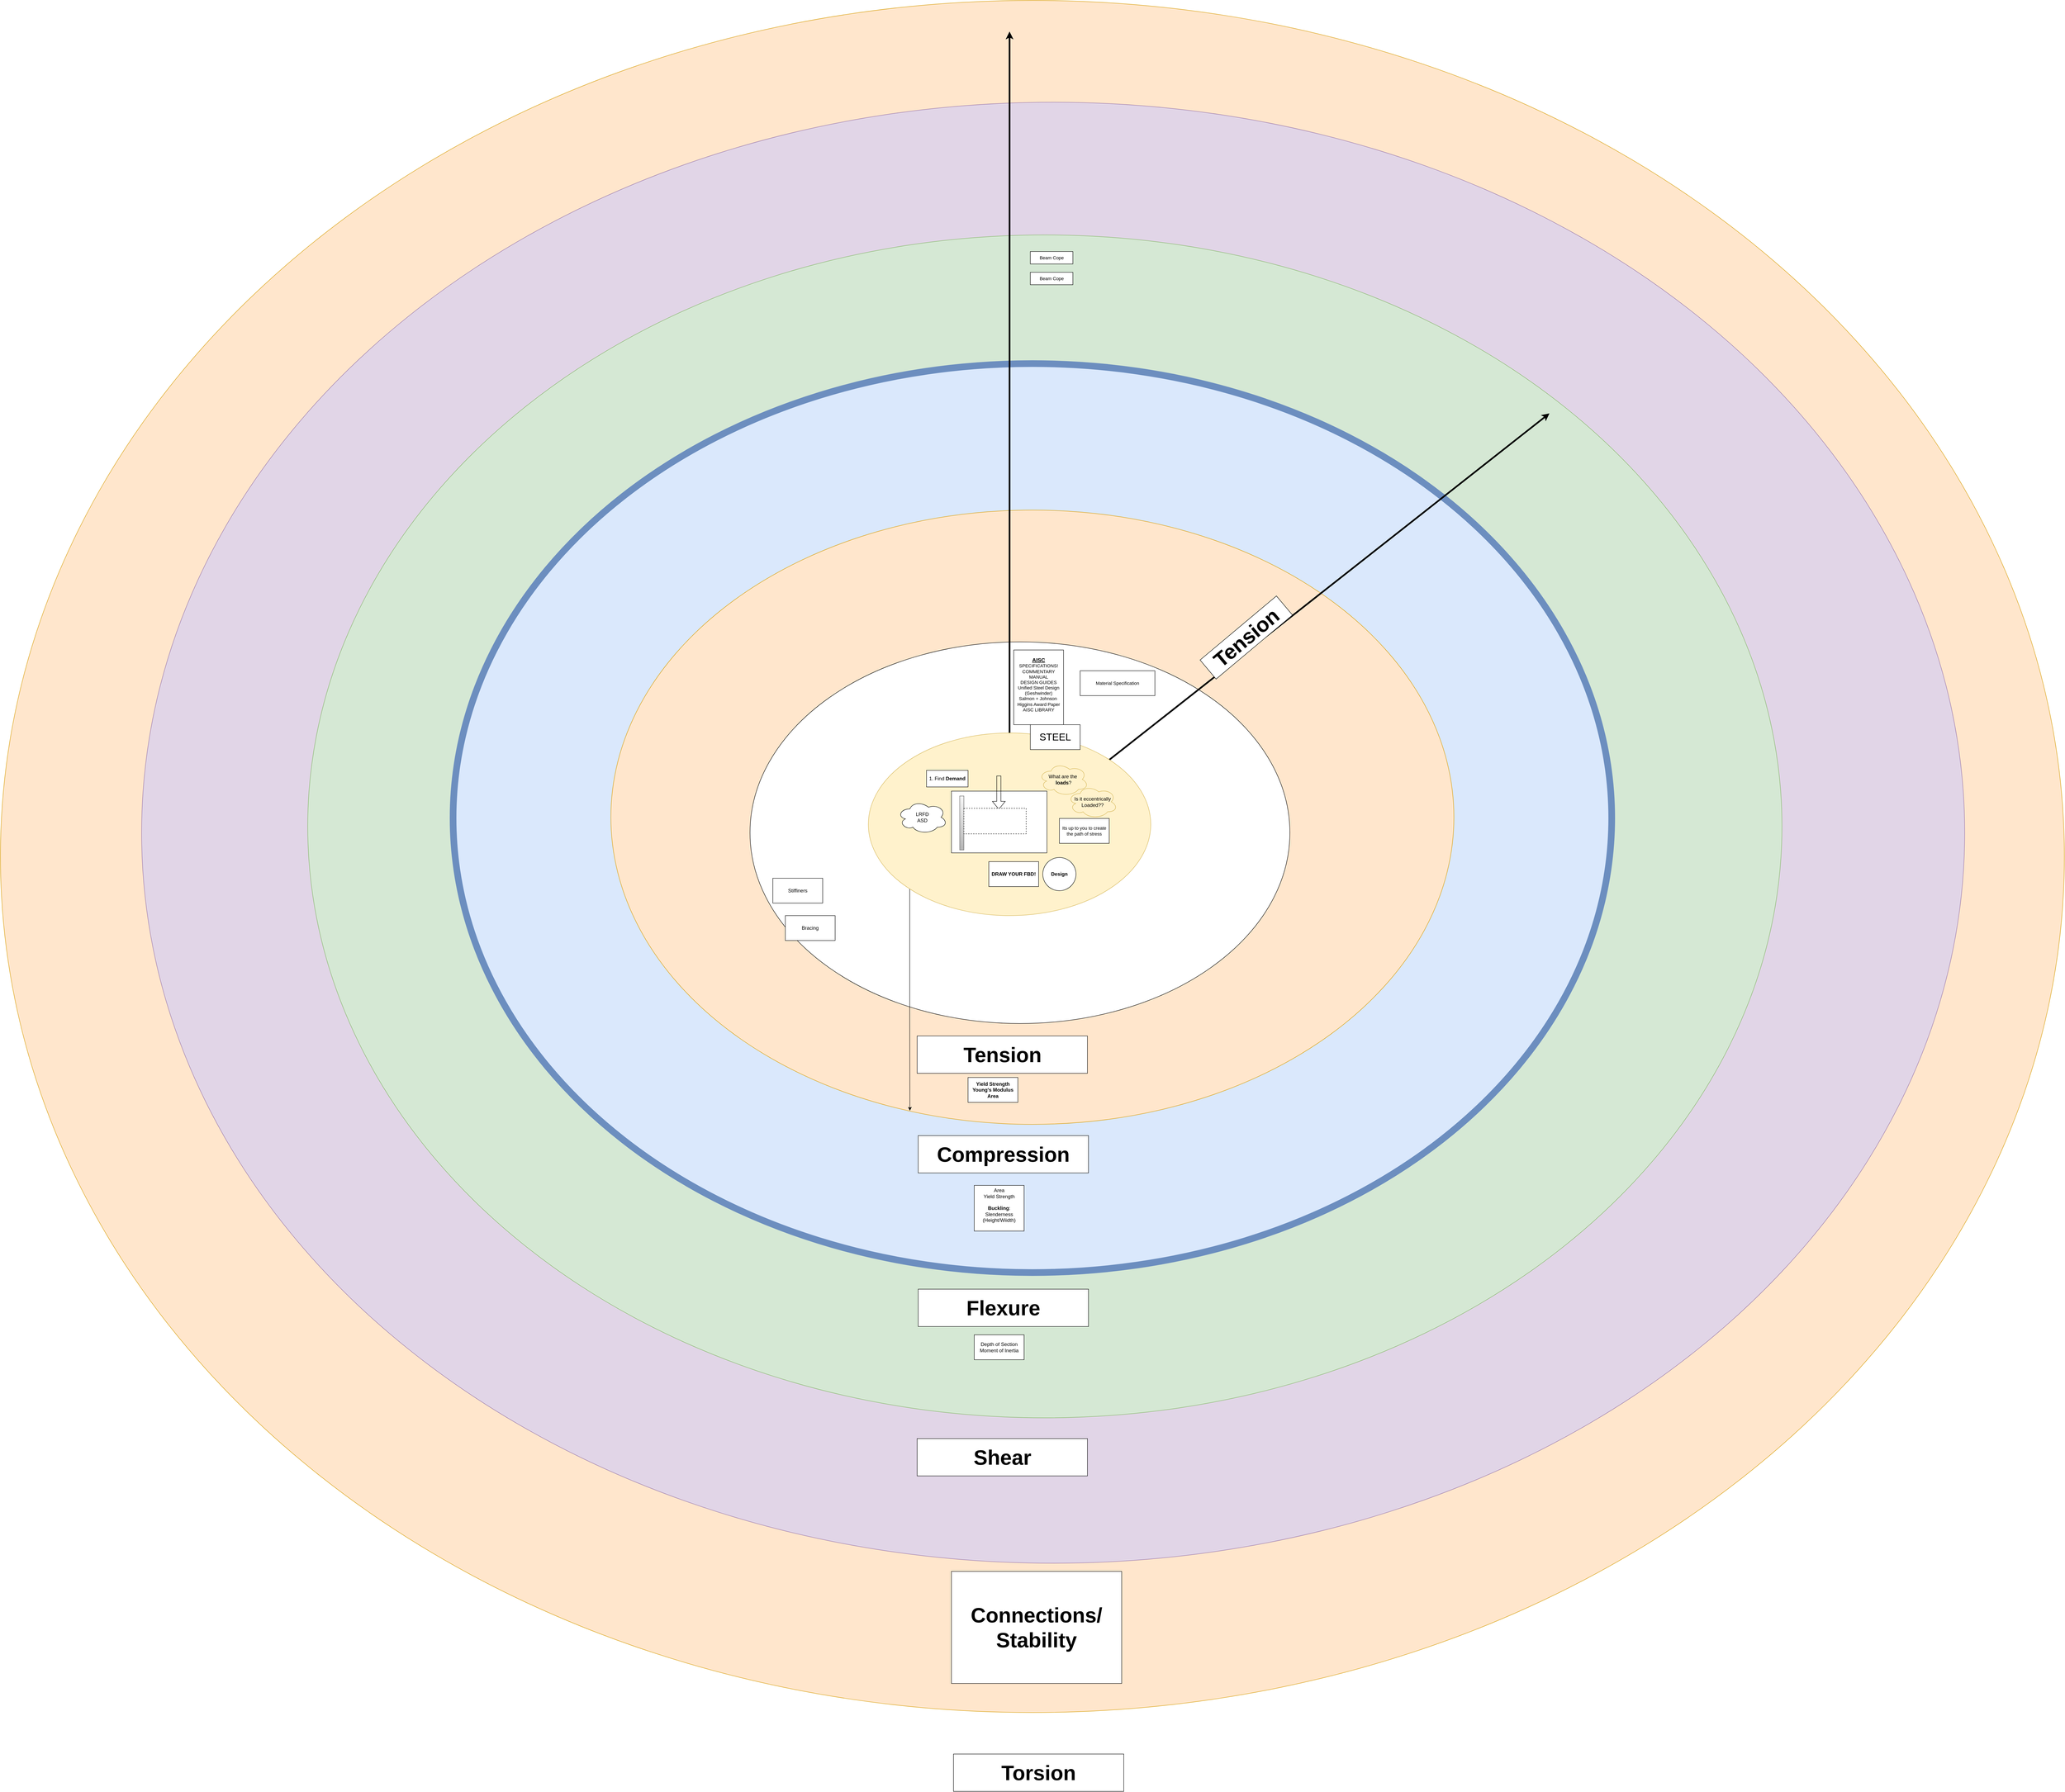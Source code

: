 <mxfile version="26.0.16">
  <diagram name="Page-1" id="vwUtHEv3MW-ciVxSL8i4">
    <mxGraphModel dx="3873" dy="2987" grid="1" gridSize="10" guides="1" tooltips="1" connect="1" arrows="1" fold="1" page="1" pageScale="1" pageWidth="850" pageHeight="1100" math="0" shadow="0">
      <root>
        <mxCell id="0" />
        <mxCell id="1" parent="0" />
        <mxCell id="gctN2HLwPnyMHR_A9f3M-26" value="" style="ellipse;whiteSpace=wrap;html=1;fontFamily=Helvetica;fontSize=11;labelBackgroundColor=default;fillColor=#ffe6cc;strokeColor=#d79b00;" vertex="1" parent="1">
          <mxGeometry x="-2230" y="-1625" width="4970" height="4125" as="geometry" />
        </mxCell>
        <mxCell id="gctN2HLwPnyMHR_A9f3M-20" value="" style="ellipse;whiteSpace=wrap;html=1;fontFamily=Helvetica;fontSize=11;labelBackgroundColor=default;fillColor=#e1d5e7;strokeColor=#9673a6;" vertex="1" parent="1">
          <mxGeometry x="-1890" y="-1379.72" width="4390" height="3520" as="geometry" />
        </mxCell>
        <mxCell id="gctN2HLwPnyMHR_A9f3M-15" value="" style="ellipse;whiteSpace=wrap;html=1;fontFamily=Helvetica;fontSize=11;labelBackgroundColor=default;fillColor=#d5e8d4;strokeColor=#82b366;" vertex="1" parent="1">
          <mxGeometry x="-1490" y="-1060" width="3550" height="2850" as="geometry" />
        </mxCell>
        <mxCell id="gctN2HLwPnyMHR_A9f3M-13" value="" style="ellipse;whiteSpace=wrap;html=1;fontFamily=Helvetica;fontSize=11;labelBackgroundColor=default;fillColor=#dae8fc;strokeColor=#6c8ebf;strokeWidth=16;" vertex="1" parent="1">
          <mxGeometry x="-1140" y="-750" width="2790" height="2190" as="geometry" />
        </mxCell>
        <mxCell id="gctN2HLwPnyMHR_A9f3M-12" value="" style="ellipse;whiteSpace=wrap;html=1;fontFamily=Helvetica;fontSize=11;labelBackgroundColor=default;fillColor=#ffe6cc;strokeColor=#d79b00;" vertex="1" parent="1">
          <mxGeometry x="-760" y="-397.06" width="2030" height="1480" as="geometry" />
        </mxCell>
        <mxCell id="gctN2HLwPnyMHR_A9f3M-2" value="" style="ellipse;whiteSpace=wrap;html=1;" vertex="1" parent="1">
          <mxGeometry x="-425" y="-79.45" width="1300" height="919.45" as="geometry" />
        </mxCell>
        <mxCell id="gctN2HLwPnyMHR_A9f3M-5" style="edgeStyle=orthogonalEdgeStyle;rounded=0;orthogonalLoop=1;jettySize=auto;html=1;exitX=0;exitY=1;exitDx=0;exitDy=0;" edge="1" parent="1" source="gctN2HLwPnyMHR_A9f3M-1">
          <mxGeometry relative="1" as="geometry">
            <mxPoint x="-40" y="1050" as="targetPoint" />
          </mxGeometry>
        </mxCell>
        <mxCell id="gctN2HLwPnyMHR_A9f3M-6" style="rounded=0;orthogonalLoop=1;jettySize=auto;html=1;exitX=1;exitY=0;exitDx=0;exitDy=0;strokeWidth=4;" edge="1" parent="1" source="gctN2HLwPnyMHR_A9f3M-1">
          <mxGeometry relative="1" as="geometry">
            <mxPoint x="1500" y="-630" as="targetPoint" />
          </mxGeometry>
        </mxCell>
        <mxCell id="gctN2HLwPnyMHR_A9f3M-7" style="edgeStyle=none;shape=connector;rounded=0;orthogonalLoop=1;jettySize=auto;html=1;exitX=0.5;exitY=0;exitDx=0;exitDy=0;strokeColor=default;align=center;verticalAlign=middle;fontFamily=Helvetica;fontSize=11;fontColor=default;labelBackgroundColor=default;endArrow=classic;strokeWidth=4;" edge="1" parent="1" source="gctN2HLwPnyMHR_A9f3M-1">
          <mxGeometry relative="1" as="geometry">
            <mxPoint x="200" y="-1550" as="targetPoint" />
          </mxGeometry>
        </mxCell>
        <mxCell id="gctN2HLwPnyMHR_A9f3M-1" value="" style="ellipse;whiteSpace=wrap;html=1;fillColor=#fff2cc;strokeColor=#d6b656;" vertex="1" parent="1">
          <mxGeometry x="-140" y="140" width="680" height="440" as="geometry" />
        </mxCell>
        <mxCell id="touZf_Zq_0qJpdEKHuLS-1" value="Design" style="ellipse;whiteSpace=wrap;html=1;aspect=fixed;fontStyle=1" parent="1" vertex="1">
          <mxGeometry x="280" y="440" width="80" height="80" as="geometry" />
        </mxCell>
        <mxCell id="touZf_Zq_0qJpdEKHuLS-2" value="What are the&amp;nbsp;&lt;div&gt;&lt;b&gt;loads&lt;/b&gt;?&lt;/div&gt;" style="ellipse;shape=cloud;whiteSpace=wrap;html=1;fillColor=#fff2cc;strokeColor=#d6b656;" parent="1" vertex="1">
          <mxGeometry x="270" y="211.82" width="120" height="80" as="geometry" />
        </mxCell>
        <mxCell id="touZf_Zq_0qJpdEKHuLS-3" value="" style="whiteSpace=wrap;html=1;fontFamily=Helvetica;fontSize=11;fontColor=default;labelBackgroundColor=default;" parent="1" vertex="1">
          <mxGeometry x="60" y="280.07" width="230" height="148.75" as="geometry" />
        </mxCell>
        <mxCell id="touZf_Zq_0qJpdEKHuLS-4" value="" style="rounded=0;whiteSpace=wrap;html=1;fontFamily=Helvetica;fontSize=11;labelBackgroundColor=default;fillColor=#f5f5f5;gradientColor=#b3b3b3;strokeColor=#666666;" parent="1" vertex="1">
          <mxGeometry x="80" y="291.82" width="10" height="130" as="geometry" />
        </mxCell>
        <mxCell id="touZf_Zq_0qJpdEKHuLS-5" value="" style="shape=flexArrow;endArrow=classic;html=1;rounded=0;strokeColor=default;align=center;verticalAlign=middle;fontFamily=Helvetica;fontSize=11;fontColor=default;labelBackgroundColor=default;" parent="1" edge="1">
          <mxGeometry width="50" height="50" relative="1" as="geometry">
            <mxPoint x="174.17" y="242.94" as="sourcePoint" />
            <mxPoint x="174.17" y="324.19" as="targetPoint" />
          </mxGeometry>
        </mxCell>
        <mxCell id="touZf_Zq_0qJpdEKHuLS-6" value="" style="rounded=0;whiteSpace=wrap;html=1;fontFamily=Helvetica;fontSize=11;fontColor=default;labelBackgroundColor=default;dashed=1;" parent="1" vertex="1">
          <mxGeometry x="90" y="321.56" width="150" height="61.38" as="geometry" />
        </mxCell>
        <mxCell id="touZf_Zq_0qJpdEKHuLS-7" value="Its up to you to create the path of stress" style="whiteSpace=wrap;html=1;fontFamily=Helvetica;fontSize=11;fontColor=default;labelBackgroundColor=default;" parent="1" vertex="1">
          <mxGeometry x="320" y="345.88" width="120" height="60" as="geometry" />
        </mxCell>
        <mxCell id="touZf_Zq_0qJpdEKHuLS-8" value="Is it eccentrically Loaded??" style="ellipse;shape=cloud;whiteSpace=wrap;html=1;fillColor=#fff2cc;strokeColor=#d6b656;" parent="1" vertex="1">
          <mxGeometry x="340" y="265.88" width="120" height="80" as="geometry" />
        </mxCell>
        <mxCell id="touZf_Zq_0qJpdEKHuLS-9" value="&lt;b&gt;Tension&lt;/b&gt;" style="rounded=0;whiteSpace=wrap;html=1;fontSize=50;" parent="1" vertex="1">
          <mxGeometry x="-22.5" y="870" width="410" height="90" as="geometry" />
        </mxCell>
        <mxCell id="touZf_Zq_0qJpdEKHuLS-13" value="&lt;b&gt;Yield Strength&lt;/b&gt;&lt;div&gt;&lt;b&gt;Young&#39;s Modulus&lt;/b&gt;&lt;/div&gt;&lt;div&gt;&lt;b&gt;Area&lt;/b&gt;&lt;/div&gt;" style="whiteSpace=wrap;html=1;" parent="1" vertex="1">
          <mxGeometry x="100" y="970" width="120" height="60" as="geometry" />
        </mxCell>
        <mxCell id="touZf_Zq_0qJpdEKHuLS-14" value="Area&lt;div&gt;Yield Strength&lt;div&gt;&lt;br&gt;&lt;/div&gt;&lt;div&gt;&lt;b&gt;Buckling&lt;/b&gt;:&lt;/div&gt;&lt;div&gt;Slenderness (Height/Wiidth)&lt;/div&gt;&lt;div&gt;&lt;br&gt;&lt;/div&gt;&lt;/div&gt;" style="whiteSpace=wrap;html=1;" parent="1" vertex="1">
          <mxGeometry x="115" y="1230" width="120" height="110" as="geometry" />
        </mxCell>
        <mxCell id="touZf_Zq_0qJpdEKHuLS-15" value="&lt;b&gt;DRAW YOUR FBD!&lt;/b&gt;" style="whiteSpace=wrap;html=1;" parent="1" vertex="1">
          <mxGeometry x="150" y="450" width="120" height="60" as="geometry" />
        </mxCell>
        <mxCell id="touZf_Zq_0qJpdEKHuLS-16" value="1. Find &lt;b&gt;Demand&lt;/b&gt;" style="whiteSpace=wrap;html=1;" parent="1" vertex="1">
          <mxGeometry y="230" width="100" height="40" as="geometry" />
        </mxCell>
        <mxCell id="touZf_Zq_0qJpdEKHuLS-17" value="LRFD&lt;div&gt;ASD&lt;/div&gt;" style="ellipse;shape=cloud;whiteSpace=wrap;html=1;" parent="1" vertex="1">
          <mxGeometry x="-70" y="302.94" width="120" height="80" as="geometry" />
        </mxCell>
        <mxCell id="touZf_Zq_0qJpdEKHuLS-18" value="Stiffiners" style="whiteSpace=wrap;html=1;" parent="1" vertex="1">
          <mxGeometry x="-370" y="490" width="120" height="60" as="geometry" />
        </mxCell>
        <mxCell id="touZf_Zq_0qJpdEKHuLS-19" value="Bracing" style="whiteSpace=wrap;html=1;" parent="1" vertex="1">
          <mxGeometry x="-340" y="580" width="120" height="60" as="geometry" />
        </mxCell>
        <mxCell id="touZf_Zq_0qJpdEKHuLS-20" value="Depth of Section&lt;div&gt;Moment of Inertia&lt;/div&gt;" style="whiteSpace=wrap;html=1;" parent="1" vertex="1">
          <mxGeometry x="115" y="1590" width="120" height="60" as="geometry" />
        </mxCell>
        <mxCell id="gctN2HLwPnyMHR_A9f3M-9" value="&lt;font style=&quot;font-size: 24px;&quot;&gt;STEEL&lt;/font&gt;" style="rounded=0;whiteSpace=wrap;html=1;fontFamily=Helvetica;fontSize=11;fontColor=default;labelBackgroundColor=default;" vertex="1" parent="1">
          <mxGeometry x="250" y="120" width="120" height="60" as="geometry" />
        </mxCell>
        <mxCell id="gctN2HLwPnyMHR_A9f3M-10" value="Material Specification" style="rounded=0;whiteSpace=wrap;html=1;fontFamily=Helvetica;fontSize=11;fontColor=default;labelBackgroundColor=default;" vertex="1" parent="1">
          <mxGeometry x="370" y="-10" width="180" height="60" as="geometry" />
        </mxCell>
        <mxCell id="gctN2HLwPnyMHR_A9f3M-11" value="&lt;b&gt;&lt;u&gt;&lt;font style=&quot;font-size: 13px;&quot;&gt;AISC&lt;/font&gt;&lt;/u&gt;&lt;/b&gt;&lt;div&gt;SPECIFICATIONS!&lt;/div&gt;&lt;div&gt;COMMENTARY&lt;/div&gt;&lt;div&gt;MANUAL&lt;/div&gt;&lt;div&gt;DESIGN GUIDES&lt;/div&gt;&lt;div&gt;Unified Steel Design (Geshwinder)&lt;/div&gt;&lt;div&gt;Salmon + Johnson&amp;nbsp;&lt;/div&gt;&lt;div&gt;Higgins Award Paper&lt;/div&gt;&lt;div&gt;AISC LIBRARY&lt;/div&gt;&lt;div&gt;&lt;br&gt;&lt;/div&gt;" style="whiteSpace=wrap;html=1;fontFamily=Helvetica;fontSize=11;fontColor=default;labelBackgroundColor=default;" vertex="1" parent="1">
          <mxGeometry x="210" y="-60" width="120" height="180" as="geometry" />
        </mxCell>
        <mxCell id="gctN2HLwPnyMHR_A9f3M-18" value="&lt;b&gt;Compression&lt;/b&gt;" style="rounded=0;whiteSpace=wrap;html=1;fontSize=50;" vertex="1" parent="1">
          <mxGeometry x="-20" y="1110" width="410" height="90" as="geometry" />
        </mxCell>
        <mxCell id="gctN2HLwPnyMHR_A9f3M-19" value="&lt;b&gt;Flexure&lt;/b&gt;" style="rounded=0;whiteSpace=wrap;html=1;fontSize=50;" vertex="1" parent="1">
          <mxGeometry x="-20" y="1480" width="410" height="90" as="geometry" />
        </mxCell>
        <mxCell id="gctN2HLwPnyMHR_A9f3M-21" value="&lt;b&gt;Shear&lt;/b&gt;" style="rounded=0;whiteSpace=wrap;html=1;fontSize=50;" vertex="1" parent="1">
          <mxGeometry x="-22.5" y="1840" width="410" height="90" as="geometry" />
        </mxCell>
        <mxCell id="gctN2HLwPnyMHR_A9f3M-22" value="&lt;b&gt;Torsion&lt;/b&gt;" style="rounded=0;whiteSpace=wrap;html=1;fontSize=50;" vertex="1" parent="1">
          <mxGeometry x="65" y="2600" width="410" height="90" as="geometry" />
        </mxCell>
        <mxCell id="gctN2HLwPnyMHR_A9f3M-24" value="Beam Cope" style="whiteSpace=wrap;html=1;fontFamily=Helvetica;fontSize=11;fontColor=default;labelBackgroundColor=default;" vertex="1" parent="1">
          <mxGeometry x="250" y="-1020" width="102.5" height="30" as="geometry" />
        </mxCell>
        <mxCell id="gctN2HLwPnyMHR_A9f3M-25" value="Beam Cope" style="whiteSpace=wrap;html=1;fontFamily=Helvetica;fontSize=11;fontColor=default;labelBackgroundColor=default;" vertex="1" parent="1">
          <mxGeometry x="250" y="-970" width="102.5" height="30" as="geometry" />
        </mxCell>
        <mxCell id="gctN2HLwPnyMHR_A9f3M-28" value="&lt;b&gt;Connections/&lt;/b&gt;&lt;div&gt;&lt;b&gt;Stability&lt;/b&gt;&lt;/div&gt;" style="rounded=0;whiteSpace=wrap;html=1;fontSize=50;" vertex="1" parent="1">
          <mxGeometry x="60" y="2160" width="410" height="270" as="geometry" />
        </mxCell>
        <mxCell id="gctN2HLwPnyMHR_A9f3M-31" value="&lt;b&gt;Tension&lt;/b&gt;" style="rounded=0;whiteSpace=wrap;html=1;fontSize=50;rotation=-40;" vertex="1" parent="1">
          <mxGeometry x="650" y="-120" width="240" height="60" as="geometry" />
        </mxCell>
      </root>
    </mxGraphModel>
  </diagram>
</mxfile>

